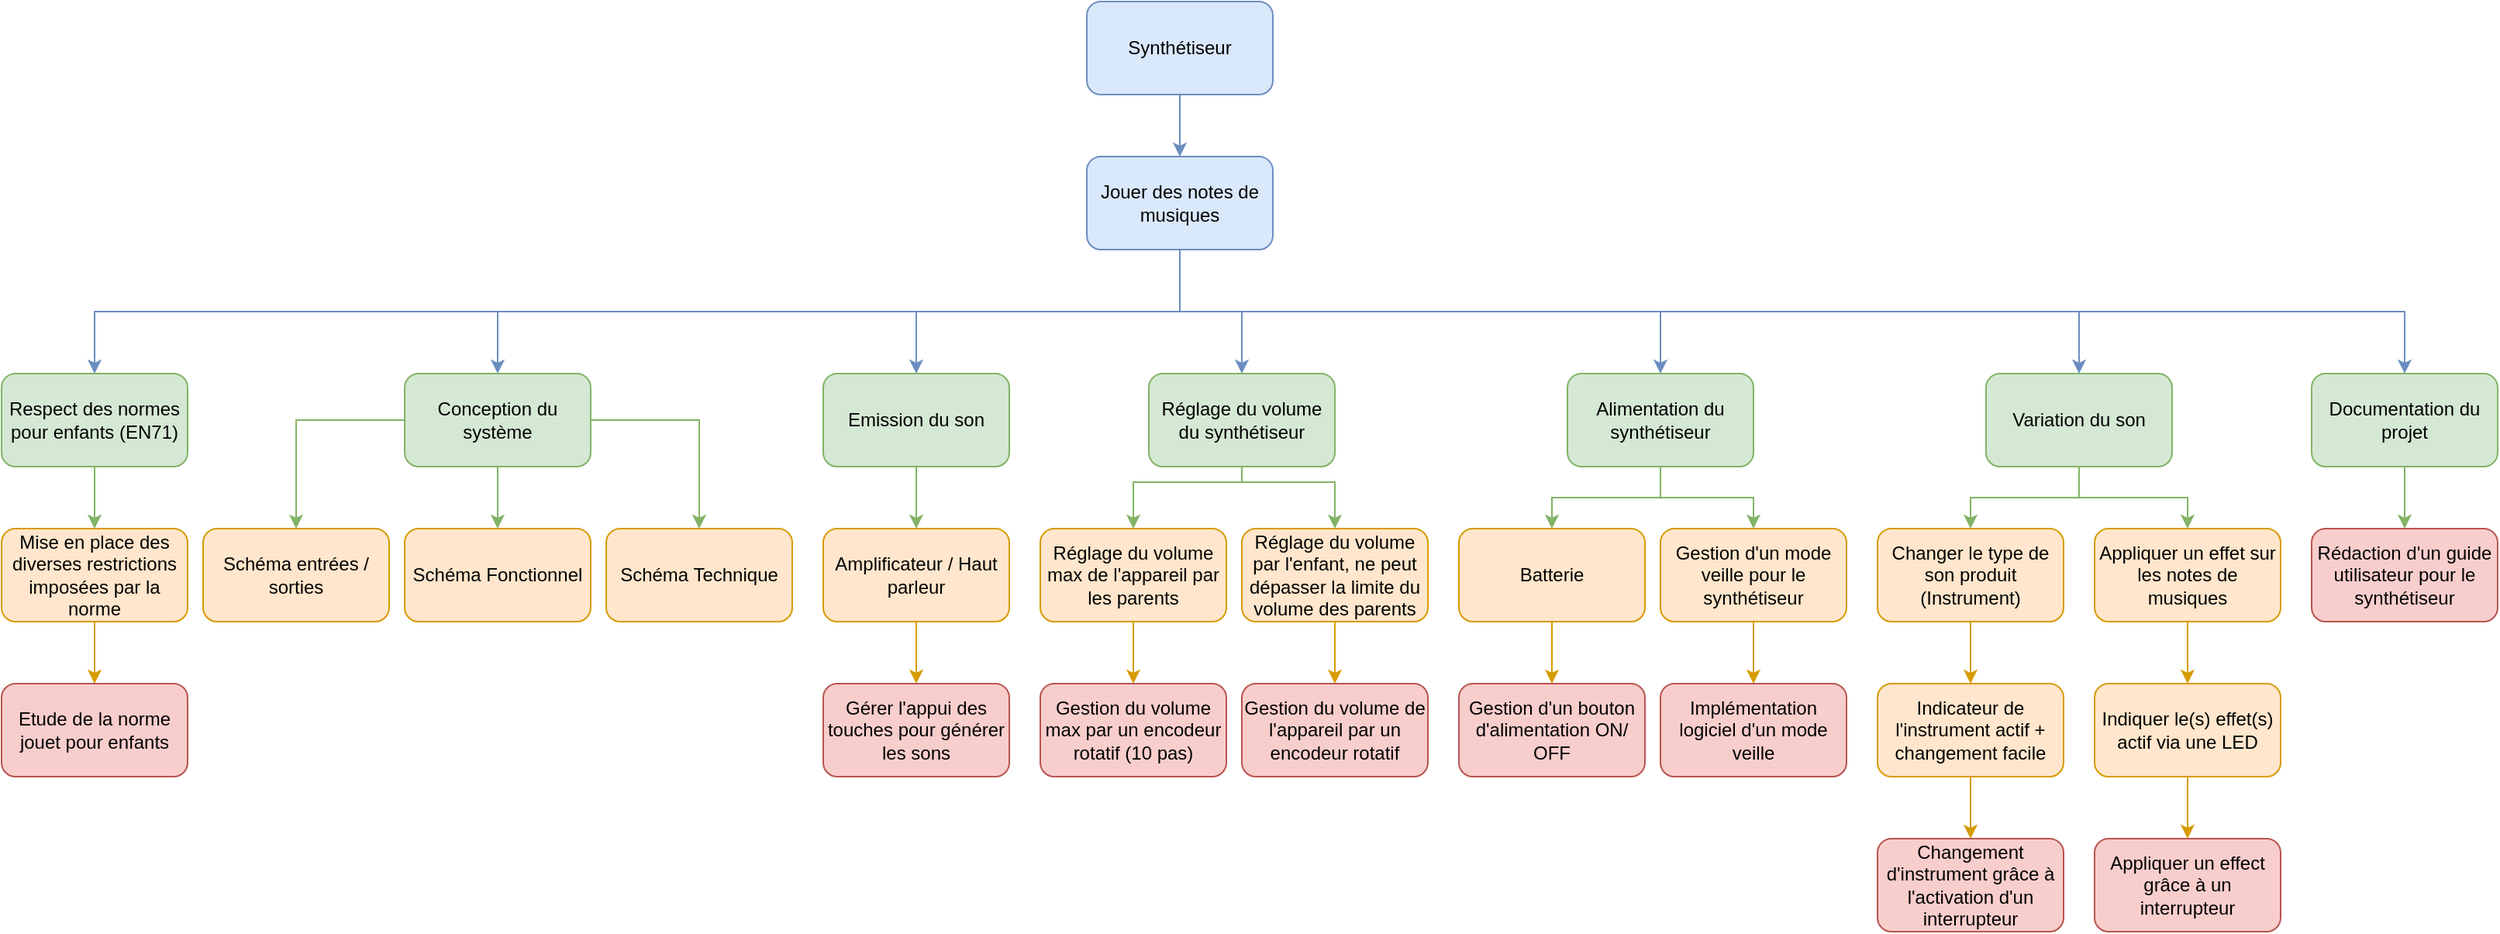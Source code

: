 <mxfile version="16.5.1" type="device"><diagram id="aJ2t8B1SxZ4HY7aCAy0N" name="Page-1"><mxGraphModel dx="2310" dy="927" grid="1" gridSize="10" guides="1" tooltips="1" connect="1" arrows="1" fold="1" page="1" pageScale="1" pageWidth="827" pageHeight="1169" math="0" shadow="0"><root><mxCell id="0"/><mxCell id="1" parent="0"/><mxCell id="Rvq-PCOcQvMjguu9a0xL-3" style="edgeStyle=orthogonalEdgeStyle;rounded=0;orthogonalLoop=1;jettySize=auto;html=1;entryX=0.5;entryY=0;entryDx=0;entryDy=0;fillColor=#dae8fc;strokeColor=#6c8ebf;" parent="1" source="Rvq-PCOcQvMjguu9a0xL-1" target="Rvq-PCOcQvMjguu9a0xL-2" edge="1"><mxGeometry relative="1" as="geometry"/></mxCell><mxCell id="Rvq-PCOcQvMjguu9a0xL-1" value="Synthétiseur" style="rounded=1;whiteSpace=wrap;html=1;fillColor=#dae8fc;strokeColor=#6c8ebf;" parent="1" vertex="1"><mxGeometry x="-100" y="30" width="120" height="60" as="geometry"/></mxCell><mxCell id="Rvq-PCOcQvMjguu9a0xL-6" style="edgeStyle=orthogonalEdgeStyle;rounded=0;orthogonalLoop=1;jettySize=auto;html=1;entryX=0.5;entryY=0;entryDx=0;entryDy=0;fillColor=#dae8fc;strokeColor=#6c8ebf;" parent="1" source="Rvq-PCOcQvMjguu9a0xL-2" target="Rvq-PCOcQvMjguu9a0xL-4" edge="1"><mxGeometry relative="1" as="geometry"><Array as="points"><mxPoint x="-40" y="230"/><mxPoint x="-480" y="230"/></Array></mxGeometry></mxCell><mxCell id="Rvq-PCOcQvMjguu9a0xL-14" style="edgeStyle=orthogonalEdgeStyle;rounded=0;orthogonalLoop=1;jettySize=auto;html=1;exitX=0.5;exitY=1;exitDx=0;exitDy=0;entryX=0.5;entryY=0;entryDx=0;entryDy=0;fillColor=#dae8fc;strokeColor=#6c8ebf;" parent="1" source="Rvq-PCOcQvMjguu9a0xL-2" target="Rvq-PCOcQvMjguu9a0xL-13" edge="1"><mxGeometry relative="1" as="geometry"/></mxCell><mxCell id="Rvq-PCOcQvMjguu9a0xL-20" style="edgeStyle=orthogonalEdgeStyle;rounded=0;orthogonalLoop=1;jettySize=auto;html=1;entryX=0.5;entryY=0;entryDx=0;entryDy=0;fillColor=#dae8fc;strokeColor=#6c8ebf;" parent="1" source="Rvq-PCOcQvMjguu9a0xL-2" target="Rvq-PCOcQvMjguu9a0xL-19" edge="1"><mxGeometry relative="1" as="geometry"/></mxCell><mxCell id="Rvq-PCOcQvMjguu9a0xL-39" style="edgeStyle=orthogonalEdgeStyle;rounded=0;orthogonalLoop=1;jettySize=auto;html=1;entryX=0.5;entryY=0;entryDx=0;entryDy=0;fillColor=#dae8fc;strokeColor=#6c8ebf;" parent="1" source="Rvq-PCOcQvMjguu9a0xL-2" target="Rvq-PCOcQvMjguu9a0xL-30" edge="1"><mxGeometry relative="1" as="geometry"><Array as="points"><mxPoint x="-40" y="230"/><mxPoint x="270" y="230"/></Array></mxGeometry></mxCell><mxCell id="Rvq-PCOcQvMjguu9a0xL-58" style="edgeStyle=orthogonalEdgeStyle;rounded=0;orthogonalLoop=1;jettySize=auto;html=1;entryX=0.5;entryY=0;entryDx=0;entryDy=0;fillColor=#dae8fc;strokeColor=#6c8ebf;" parent="1" source="Rvq-PCOcQvMjguu9a0xL-2" target="Rvq-PCOcQvMjguu9a0xL-57" edge="1"><mxGeometry relative="1" as="geometry"><Array as="points"><mxPoint x="-40" y="230"/><mxPoint x="750" y="230"/></Array></mxGeometry></mxCell><mxCell id="Ne_vWrSwUxmlogL8QYVu-1" style="edgeStyle=orthogonalEdgeStyle;rounded=0;orthogonalLoop=1;jettySize=auto;html=1;entryX=0.5;entryY=0;entryDx=0;entryDy=0;fillColor=#dae8fc;strokeColor=#6c8ebf;" edge="1" parent="1" source="Rvq-PCOcQvMjguu9a0xL-2" target="Rvq-PCOcQvMjguu9a0xL-36"><mxGeometry relative="1" as="geometry"><Array as="points"><mxPoint x="-40" y="230"/><mxPoint x="-740" y="230"/></Array></mxGeometry></mxCell><mxCell id="Ne_vWrSwUxmlogL8QYVu-3" style="edgeStyle=orthogonalEdgeStyle;rounded=0;orthogonalLoop=1;jettySize=auto;html=1;entryX=0.5;entryY=0;entryDx=0;entryDy=0;fillColor=#dae8fc;strokeColor=#6c8ebf;" edge="1" parent="1" source="Rvq-PCOcQvMjguu9a0xL-2" target="Ne_vWrSwUxmlogL8QYVu-2"><mxGeometry relative="1" as="geometry"><Array as="points"><mxPoint x="-40" y="230"/><mxPoint x="540" y="230"/></Array></mxGeometry></mxCell><mxCell id="Rvq-PCOcQvMjguu9a0xL-2" value="Jouer des notes de musiques" style="rounded=1;whiteSpace=wrap;html=1;fillColor=#dae8fc;strokeColor=#6c8ebf;" parent="1" vertex="1"><mxGeometry x="-100" y="130" width="120" height="60" as="geometry"/></mxCell><mxCell id="Rvq-PCOcQvMjguu9a0xL-8" style="edgeStyle=orthogonalEdgeStyle;rounded=0;orthogonalLoop=1;jettySize=auto;html=1;entryX=0.5;entryY=0;entryDx=0;entryDy=0;fillColor=#d5e8d4;strokeColor=#82b366;" parent="1" source="Rvq-PCOcQvMjguu9a0xL-4" target="Rvq-PCOcQvMjguu9a0xL-7" edge="1"><mxGeometry relative="1" as="geometry"/></mxCell><mxCell id="Rvq-PCOcQvMjguu9a0xL-11" style="edgeStyle=orthogonalEdgeStyle;rounded=0;orthogonalLoop=1;jettySize=auto;html=1;exitX=0.5;exitY=1;exitDx=0;exitDy=0;entryX=0.5;entryY=0;entryDx=0;entryDy=0;fillColor=#d5e8d4;strokeColor=#82b366;" parent="1" source="Rvq-PCOcQvMjguu9a0xL-4" target="Rvq-PCOcQvMjguu9a0xL-9" edge="1"><mxGeometry relative="1" as="geometry"/></mxCell><mxCell id="Rvq-PCOcQvMjguu9a0xL-12" style="edgeStyle=orthogonalEdgeStyle;rounded=0;orthogonalLoop=1;jettySize=auto;html=1;exitX=1;exitY=0.5;exitDx=0;exitDy=0;entryX=0.5;entryY=0;entryDx=0;entryDy=0;fillColor=#d5e8d4;strokeColor=#82b366;" parent="1" source="Rvq-PCOcQvMjguu9a0xL-4" target="Rvq-PCOcQvMjguu9a0xL-10" edge="1"><mxGeometry relative="1" as="geometry"/></mxCell><mxCell id="Rvq-PCOcQvMjguu9a0xL-4" value="Conception du système" style="rounded=1;whiteSpace=wrap;html=1;fillColor=#d5e8d4;strokeColor=#82b366;" parent="1" vertex="1"><mxGeometry x="-540" y="270" width="120" height="60" as="geometry"/></mxCell><mxCell id="Rvq-PCOcQvMjguu9a0xL-7" value="Schéma entrées / sorties" style="rounded=1;whiteSpace=wrap;html=1;fillColor=#ffe6cc;strokeColor=#d79b00;" parent="1" vertex="1"><mxGeometry x="-670" y="370" width="120" height="60" as="geometry"/></mxCell><mxCell id="Rvq-PCOcQvMjguu9a0xL-9" value="Schéma Fonctionnel" style="rounded=1;whiteSpace=wrap;html=1;fillColor=#ffe6cc;strokeColor=#d79b00;" parent="1" vertex="1"><mxGeometry x="-540" y="370" width="120" height="60" as="geometry"/></mxCell><mxCell id="Rvq-PCOcQvMjguu9a0xL-10" value="Schéma Technique" style="rounded=1;whiteSpace=wrap;html=1;fillColor=#ffe6cc;strokeColor=#d79b00;" parent="1" vertex="1"><mxGeometry x="-410" y="370" width="120" height="60" as="geometry"/></mxCell><mxCell id="Rvq-PCOcQvMjguu9a0xL-16" style="edgeStyle=orthogonalEdgeStyle;rounded=0;orthogonalLoop=1;jettySize=auto;html=1;entryX=0.5;entryY=0;entryDx=0;entryDy=0;fillColor=#d5e8d4;strokeColor=#82b366;" parent="1" source="Rvq-PCOcQvMjguu9a0xL-13" target="Rvq-PCOcQvMjguu9a0xL-15" edge="1"><mxGeometry relative="1" as="geometry"/></mxCell><mxCell id="Rvq-PCOcQvMjguu9a0xL-13" value="Emission du son" style="rounded=1;whiteSpace=wrap;html=1;fillColor=#d5e8d4;strokeColor=#82b366;" parent="1" vertex="1"><mxGeometry x="-270" y="270" width="120" height="60" as="geometry"/></mxCell><mxCell id="Rvq-PCOcQvMjguu9a0xL-18" style="edgeStyle=orthogonalEdgeStyle;rounded=0;orthogonalLoop=1;jettySize=auto;html=1;entryX=0.5;entryY=0;entryDx=0;entryDy=0;fillColor=#ffe6cc;strokeColor=#d79b00;" parent="1" source="Rvq-PCOcQvMjguu9a0xL-15" target="Rvq-PCOcQvMjguu9a0xL-17" edge="1"><mxGeometry relative="1" as="geometry"/></mxCell><mxCell id="Rvq-PCOcQvMjguu9a0xL-15" value="Amplificateur / Haut parleur" style="rounded=1;whiteSpace=wrap;html=1;fillColor=#ffe6cc;strokeColor=#d79b00;" parent="1" vertex="1"><mxGeometry x="-270" y="370" width="120" height="60" as="geometry"/></mxCell><mxCell id="Rvq-PCOcQvMjguu9a0xL-17" value="Gérer l'appui des touches pour générer les sons" style="rounded=1;whiteSpace=wrap;html=1;fillColor=#f8cecc;strokeColor=#b85450;" parent="1" vertex="1"><mxGeometry x="-270" y="470" width="120" height="60" as="geometry"/></mxCell><mxCell id="Rvq-PCOcQvMjguu9a0xL-24" style="edgeStyle=orthogonalEdgeStyle;rounded=0;orthogonalLoop=1;jettySize=auto;html=1;entryX=0.5;entryY=0;entryDx=0;entryDy=0;fillColor=#d5e8d4;strokeColor=#82b366;" parent="1" source="Rvq-PCOcQvMjguu9a0xL-19" target="Rvq-PCOcQvMjguu9a0xL-21" edge="1"><mxGeometry relative="1" as="geometry"><Array as="points"><mxPoint y="340"/><mxPoint x="-70" y="340"/></Array></mxGeometry></mxCell><mxCell id="Rvq-PCOcQvMjguu9a0xL-25" style="edgeStyle=orthogonalEdgeStyle;rounded=0;orthogonalLoop=1;jettySize=auto;html=1;entryX=0.5;entryY=0;entryDx=0;entryDy=0;fillColor=#d5e8d4;strokeColor=#82b366;" parent="1" source="Rvq-PCOcQvMjguu9a0xL-19" target="Rvq-PCOcQvMjguu9a0xL-22" edge="1"><mxGeometry relative="1" as="geometry"><Array as="points"><mxPoint y="340"/><mxPoint x="60" y="340"/></Array></mxGeometry></mxCell><mxCell id="Rvq-PCOcQvMjguu9a0xL-19" value="Réglage du volume du synthétiseur" style="rounded=1;whiteSpace=wrap;html=1;fillColor=#d5e8d4;strokeColor=#82b366;" parent="1" vertex="1"><mxGeometry x="-60" y="270" width="120" height="60" as="geometry"/></mxCell><mxCell id="Rvq-PCOcQvMjguu9a0xL-29" style="edgeStyle=orthogonalEdgeStyle;rounded=0;orthogonalLoop=1;jettySize=auto;html=1;fillColor=#ffe6cc;strokeColor=#d79b00;" parent="1" source="Rvq-PCOcQvMjguu9a0xL-21" target="Rvq-PCOcQvMjguu9a0xL-26" edge="1"><mxGeometry relative="1" as="geometry"/></mxCell><mxCell id="Rvq-PCOcQvMjguu9a0xL-21" value="Réglage du volume max de l'appareil par les parents" style="rounded=1;whiteSpace=wrap;html=1;fillColor=#ffe6cc;strokeColor=#d79b00;" parent="1" vertex="1"><mxGeometry x="-130" y="370" width="120" height="60" as="geometry"/></mxCell><mxCell id="Rvq-PCOcQvMjguu9a0xL-28" style="edgeStyle=orthogonalEdgeStyle;rounded=0;orthogonalLoop=1;jettySize=auto;html=1;entryX=0.5;entryY=0;entryDx=0;entryDy=0;fillColor=#ffe6cc;strokeColor=#d79b00;" parent="1" source="Rvq-PCOcQvMjguu9a0xL-22" target="Rvq-PCOcQvMjguu9a0xL-27" edge="1"><mxGeometry relative="1" as="geometry"/></mxCell><mxCell id="Rvq-PCOcQvMjguu9a0xL-22" value="Réglage du volume par l'enfant, ne peut dépasser la limite du volume des parents" style="rounded=1;whiteSpace=wrap;html=1;fillColor=#ffe6cc;strokeColor=#d79b00;" parent="1" vertex="1"><mxGeometry y="370" width="120" height="60" as="geometry"/></mxCell><mxCell id="Rvq-PCOcQvMjguu9a0xL-26" value="Gestion du volume max par un encodeur rotatif (10 pas)" style="rounded=1;whiteSpace=wrap;html=1;fillColor=#f8cecc;strokeColor=#b85450;" parent="1" vertex="1"><mxGeometry x="-130" y="470" width="120" height="60" as="geometry"/></mxCell><mxCell id="Rvq-PCOcQvMjguu9a0xL-27" value="Gestion du volume de l'appareil par un encodeur rotatif" style="rounded=1;whiteSpace=wrap;html=1;fillColor=#f8cecc;strokeColor=#b85450;" parent="1" vertex="1"><mxGeometry y="470" width="120" height="60" as="geometry"/></mxCell><mxCell id="Rvq-PCOcQvMjguu9a0xL-33" style="edgeStyle=orthogonalEdgeStyle;rounded=0;orthogonalLoop=1;jettySize=auto;html=1;entryX=0.5;entryY=0;entryDx=0;entryDy=0;fillColor=#d5e8d4;strokeColor=#82b366;" parent="1" source="Rvq-PCOcQvMjguu9a0xL-30" target="Rvq-PCOcQvMjguu9a0xL-32" edge="1"><mxGeometry relative="1" as="geometry"/></mxCell><mxCell id="Rvq-PCOcQvMjguu9a0xL-62" style="edgeStyle=orthogonalEdgeStyle;rounded=0;orthogonalLoop=1;jettySize=auto;html=1;entryX=0.5;entryY=0;entryDx=0;entryDy=0;fillColor=#d5e8d4;strokeColor=#82b366;" parent="1" source="Rvq-PCOcQvMjguu9a0xL-30" target="Rvq-PCOcQvMjguu9a0xL-61" edge="1"><mxGeometry relative="1" as="geometry"/></mxCell><mxCell id="Rvq-PCOcQvMjguu9a0xL-30" value="Alimentation du synthétiseur" style="rounded=1;whiteSpace=wrap;html=1;fillColor=#d5e8d4;strokeColor=#82b366;" parent="1" vertex="1"><mxGeometry x="210" y="270" width="120" height="60" as="geometry"/></mxCell><mxCell id="Rvq-PCOcQvMjguu9a0xL-35" style="edgeStyle=orthogonalEdgeStyle;rounded=0;orthogonalLoop=1;jettySize=auto;html=1;entryX=0.5;entryY=0;entryDx=0;entryDy=0;fillColor=#ffe6cc;strokeColor=#d79b00;" parent="1" source="Rvq-PCOcQvMjguu9a0xL-32" target="Rvq-PCOcQvMjguu9a0xL-34" edge="1"><mxGeometry relative="1" as="geometry"/></mxCell><mxCell id="Rvq-PCOcQvMjguu9a0xL-32" value="Batterie" style="rounded=1;whiteSpace=wrap;html=1;fillColor=#ffe6cc;strokeColor=#d79b00;" parent="1" vertex="1"><mxGeometry x="140" y="370" width="120" height="60" as="geometry"/></mxCell><mxCell id="Rvq-PCOcQvMjguu9a0xL-34" value="Gestion d'un bouton d'alimentation ON/ OFF" style="rounded=1;whiteSpace=wrap;html=1;fillColor=#f8cecc;strokeColor=#b85450;" parent="1" vertex="1"><mxGeometry x="140" y="470" width="120" height="60" as="geometry"/></mxCell><mxCell id="Rvq-PCOcQvMjguu9a0xL-43" style="edgeStyle=orthogonalEdgeStyle;rounded=0;orthogonalLoop=1;jettySize=auto;html=1;entryX=0.5;entryY=0;entryDx=0;entryDy=0;fillColor=#d5e8d4;strokeColor=#82b366;" parent="1" source="Rvq-PCOcQvMjguu9a0xL-36" target="Rvq-PCOcQvMjguu9a0xL-41" edge="1"><mxGeometry relative="1" as="geometry"/></mxCell><mxCell id="Rvq-PCOcQvMjguu9a0xL-36" value="Respect des normes pour enfants (EN71)" style="rounded=1;whiteSpace=wrap;html=1;fillColor=#d5e8d4;strokeColor=#82b366;" parent="1" vertex="1"><mxGeometry x="-800" y="270" width="120" height="60" as="geometry"/></mxCell><mxCell id="Rvq-PCOcQvMjguu9a0xL-44" style="edgeStyle=orthogonalEdgeStyle;rounded=0;orthogonalLoop=1;jettySize=auto;html=1;entryX=0.5;entryY=0;entryDx=0;entryDy=0;fillColor=#ffe6cc;strokeColor=#d79b00;" parent="1" source="Rvq-PCOcQvMjguu9a0xL-41" target="Rvq-PCOcQvMjguu9a0xL-42" edge="1"><mxGeometry relative="1" as="geometry"/></mxCell><mxCell id="Rvq-PCOcQvMjguu9a0xL-41" value="Mise en place des diverses restrictions imposées par la norme" style="rounded=1;whiteSpace=wrap;html=1;fillColor=#ffe6cc;strokeColor=#d79b00;" parent="1" vertex="1"><mxGeometry x="-800" y="370" width="120" height="60" as="geometry"/></mxCell><mxCell id="Rvq-PCOcQvMjguu9a0xL-42" value="Etude de la norme jouet pour enfants" style="rounded=1;whiteSpace=wrap;html=1;fillColor=#f8cecc;strokeColor=#b85450;" parent="1" vertex="1"><mxGeometry x="-800" y="470" width="120" height="60" as="geometry"/></mxCell><mxCell id="Rvq-PCOcQvMjguu9a0xL-48" style="edgeStyle=orthogonalEdgeStyle;rounded=0;orthogonalLoop=1;jettySize=auto;html=1;entryX=0.5;entryY=0;entryDx=0;entryDy=0;fillColor=#ffe6cc;strokeColor=#d79b00;" parent="1" source="Rvq-PCOcQvMjguu9a0xL-45" target="Rvq-PCOcQvMjguu9a0xL-47" edge="1"><mxGeometry relative="1" as="geometry"/></mxCell><mxCell id="Rvq-PCOcQvMjguu9a0xL-45" value="Changer le type de son produit (Instrument)" style="rounded=1;whiteSpace=wrap;html=1;fillColor=#ffe6cc;strokeColor=#d79b00;" parent="1" vertex="1"><mxGeometry x="410" y="370" width="120" height="60" as="geometry"/></mxCell><mxCell id="Rvq-PCOcQvMjguu9a0xL-50" style="edgeStyle=orthogonalEdgeStyle;rounded=0;orthogonalLoop=1;jettySize=auto;html=1;fillColor=#ffe6cc;strokeColor=#d79b00;" parent="1" source="Rvq-PCOcQvMjguu9a0xL-47" target="Rvq-PCOcQvMjguu9a0xL-49" edge="1"><mxGeometry relative="1" as="geometry"/></mxCell><mxCell id="Rvq-PCOcQvMjguu9a0xL-47" value="Indicateur de l'instrument actif + changement facile" style="rounded=1;whiteSpace=wrap;html=1;fillColor=#ffe6cc;strokeColor=#d79b00;" parent="1" vertex="1"><mxGeometry x="410" y="470" width="120" height="60" as="geometry"/></mxCell><mxCell id="Rvq-PCOcQvMjguu9a0xL-49" value="Changement d'instrument grâce à l'activation d'un interrupteur" style="rounded=1;whiteSpace=wrap;html=1;fillColor=#f8cecc;strokeColor=#b85450;" parent="1" vertex="1"><mxGeometry x="410" y="570" width="120" height="60" as="geometry"/></mxCell><mxCell id="Rvq-PCOcQvMjguu9a0xL-54" style="edgeStyle=orthogonalEdgeStyle;rounded=0;orthogonalLoop=1;jettySize=auto;html=1;entryX=0.5;entryY=0;entryDx=0;entryDy=0;fillColor=#ffe6cc;strokeColor=#d79b00;" parent="1" source="Rvq-PCOcQvMjguu9a0xL-51" target="Rvq-PCOcQvMjguu9a0xL-53" edge="1"><mxGeometry relative="1" as="geometry"/></mxCell><mxCell id="Rvq-PCOcQvMjguu9a0xL-51" value="Appliquer un effet sur les notes de musiques" style="rounded=1;whiteSpace=wrap;html=1;fillColor=#ffe6cc;strokeColor=#d79b00;" parent="1" vertex="1"><mxGeometry x="550" y="370" width="120" height="60" as="geometry"/></mxCell><mxCell id="Rvq-PCOcQvMjguu9a0xL-56" style="edgeStyle=orthogonalEdgeStyle;rounded=0;orthogonalLoop=1;jettySize=auto;html=1;entryX=0.5;entryY=0;entryDx=0;entryDy=0;fillColor=#ffe6cc;strokeColor=#d79b00;" parent="1" source="Rvq-PCOcQvMjguu9a0xL-53" target="Rvq-PCOcQvMjguu9a0xL-55" edge="1"><mxGeometry relative="1" as="geometry"/></mxCell><mxCell id="Rvq-PCOcQvMjguu9a0xL-53" value="Indiquer le(s) effet(s) actif via une LED" style="rounded=1;whiteSpace=wrap;html=1;fillColor=#ffe6cc;strokeColor=#d79b00;" parent="1" vertex="1"><mxGeometry x="550" y="470" width="120" height="60" as="geometry"/></mxCell><mxCell id="Rvq-PCOcQvMjguu9a0xL-55" value="Appliquer un effect grâce à un interrupteur" style="rounded=1;whiteSpace=wrap;html=1;fillColor=#f8cecc;strokeColor=#b85450;" parent="1" vertex="1"><mxGeometry x="550" y="570" width="120" height="60" as="geometry"/></mxCell><mxCell id="Rvq-PCOcQvMjguu9a0xL-60" style="edgeStyle=orthogonalEdgeStyle;rounded=0;orthogonalLoop=1;jettySize=auto;html=1;entryX=0.5;entryY=0;entryDx=0;entryDy=0;fillColor=#d5e8d4;strokeColor=#82b366;" parent="1" source="Rvq-PCOcQvMjguu9a0xL-57" target="Rvq-PCOcQvMjguu9a0xL-59" edge="1"><mxGeometry relative="1" as="geometry"/></mxCell><mxCell id="Rvq-PCOcQvMjguu9a0xL-57" value="Documentation du projet" style="rounded=1;whiteSpace=wrap;html=1;fillColor=#d5e8d4;strokeColor=#82b366;" parent="1" vertex="1"><mxGeometry x="690" y="270" width="120" height="60" as="geometry"/></mxCell><mxCell id="Rvq-PCOcQvMjguu9a0xL-59" value="Rédaction d'un guide utilisateur pour le synthétiseur" style="rounded=1;whiteSpace=wrap;html=1;fillColor=#f8cecc;strokeColor=#b85450;" parent="1" vertex="1"><mxGeometry x="690" y="370" width="120" height="60" as="geometry"/></mxCell><mxCell id="Rvq-PCOcQvMjguu9a0xL-64" style="edgeStyle=orthogonalEdgeStyle;rounded=0;orthogonalLoop=1;jettySize=auto;html=1;entryX=0.5;entryY=0;entryDx=0;entryDy=0;fillColor=#ffe6cc;strokeColor=#d79b00;" parent="1" source="Rvq-PCOcQvMjguu9a0xL-61" target="Rvq-PCOcQvMjguu9a0xL-63" edge="1"><mxGeometry relative="1" as="geometry"/></mxCell><mxCell id="Rvq-PCOcQvMjguu9a0xL-61" value="Gestion d'un mode veille pour le synthétiseur" style="rounded=1;whiteSpace=wrap;html=1;fillColor=#ffe6cc;strokeColor=#d79b00;" parent="1" vertex="1"><mxGeometry x="270" y="370" width="120" height="60" as="geometry"/></mxCell><mxCell id="Rvq-PCOcQvMjguu9a0xL-63" value="Implémentation logiciel d'un mode veille" style="rounded=1;whiteSpace=wrap;html=1;fillColor=#f8cecc;strokeColor=#b85450;" parent="1" vertex="1"><mxGeometry x="270" y="470" width="120" height="60" as="geometry"/></mxCell><mxCell id="Ne_vWrSwUxmlogL8QYVu-4" style="edgeStyle=orthogonalEdgeStyle;rounded=0;orthogonalLoop=1;jettySize=auto;html=1;entryX=0.5;entryY=0;entryDx=0;entryDy=0;fillColor=#d5e8d4;strokeColor=#82b366;" edge="1" parent="1" source="Ne_vWrSwUxmlogL8QYVu-2" target="Rvq-PCOcQvMjguu9a0xL-45"><mxGeometry relative="1" as="geometry"/></mxCell><mxCell id="Ne_vWrSwUxmlogL8QYVu-5" style="edgeStyle=orthogonalEdgeStyle;rounded=0;orthogonalLoop=1;jettySize=auto;html=1;entryX=0.5;entryY=0;entryDx=0;entryDy=0;fillColor=#d5e8d4;strokeColor=#82b366;" edge="1" parent="1" source="Ne_vWrSwUxmlogL8QYVu-2" target="Rvq-PCOcQvMjguu9a0xL-51"><mxGeometry relative="1" as="geometry"/></mxCell><mxCell id="Ne_vWrSwUxmlogL8QYVu-2" value="Variation du son" style="rounded=1;whiteSpace=wrap;html=1;fillColor=#d5e8d4;strokeColor=#82b366;" vertex="1" parent="1"><mxGeometry x="480" y="270" width="120" height="60" as="geometry"/></mxCell></root></mxGraphModel></diagram></mxfile>